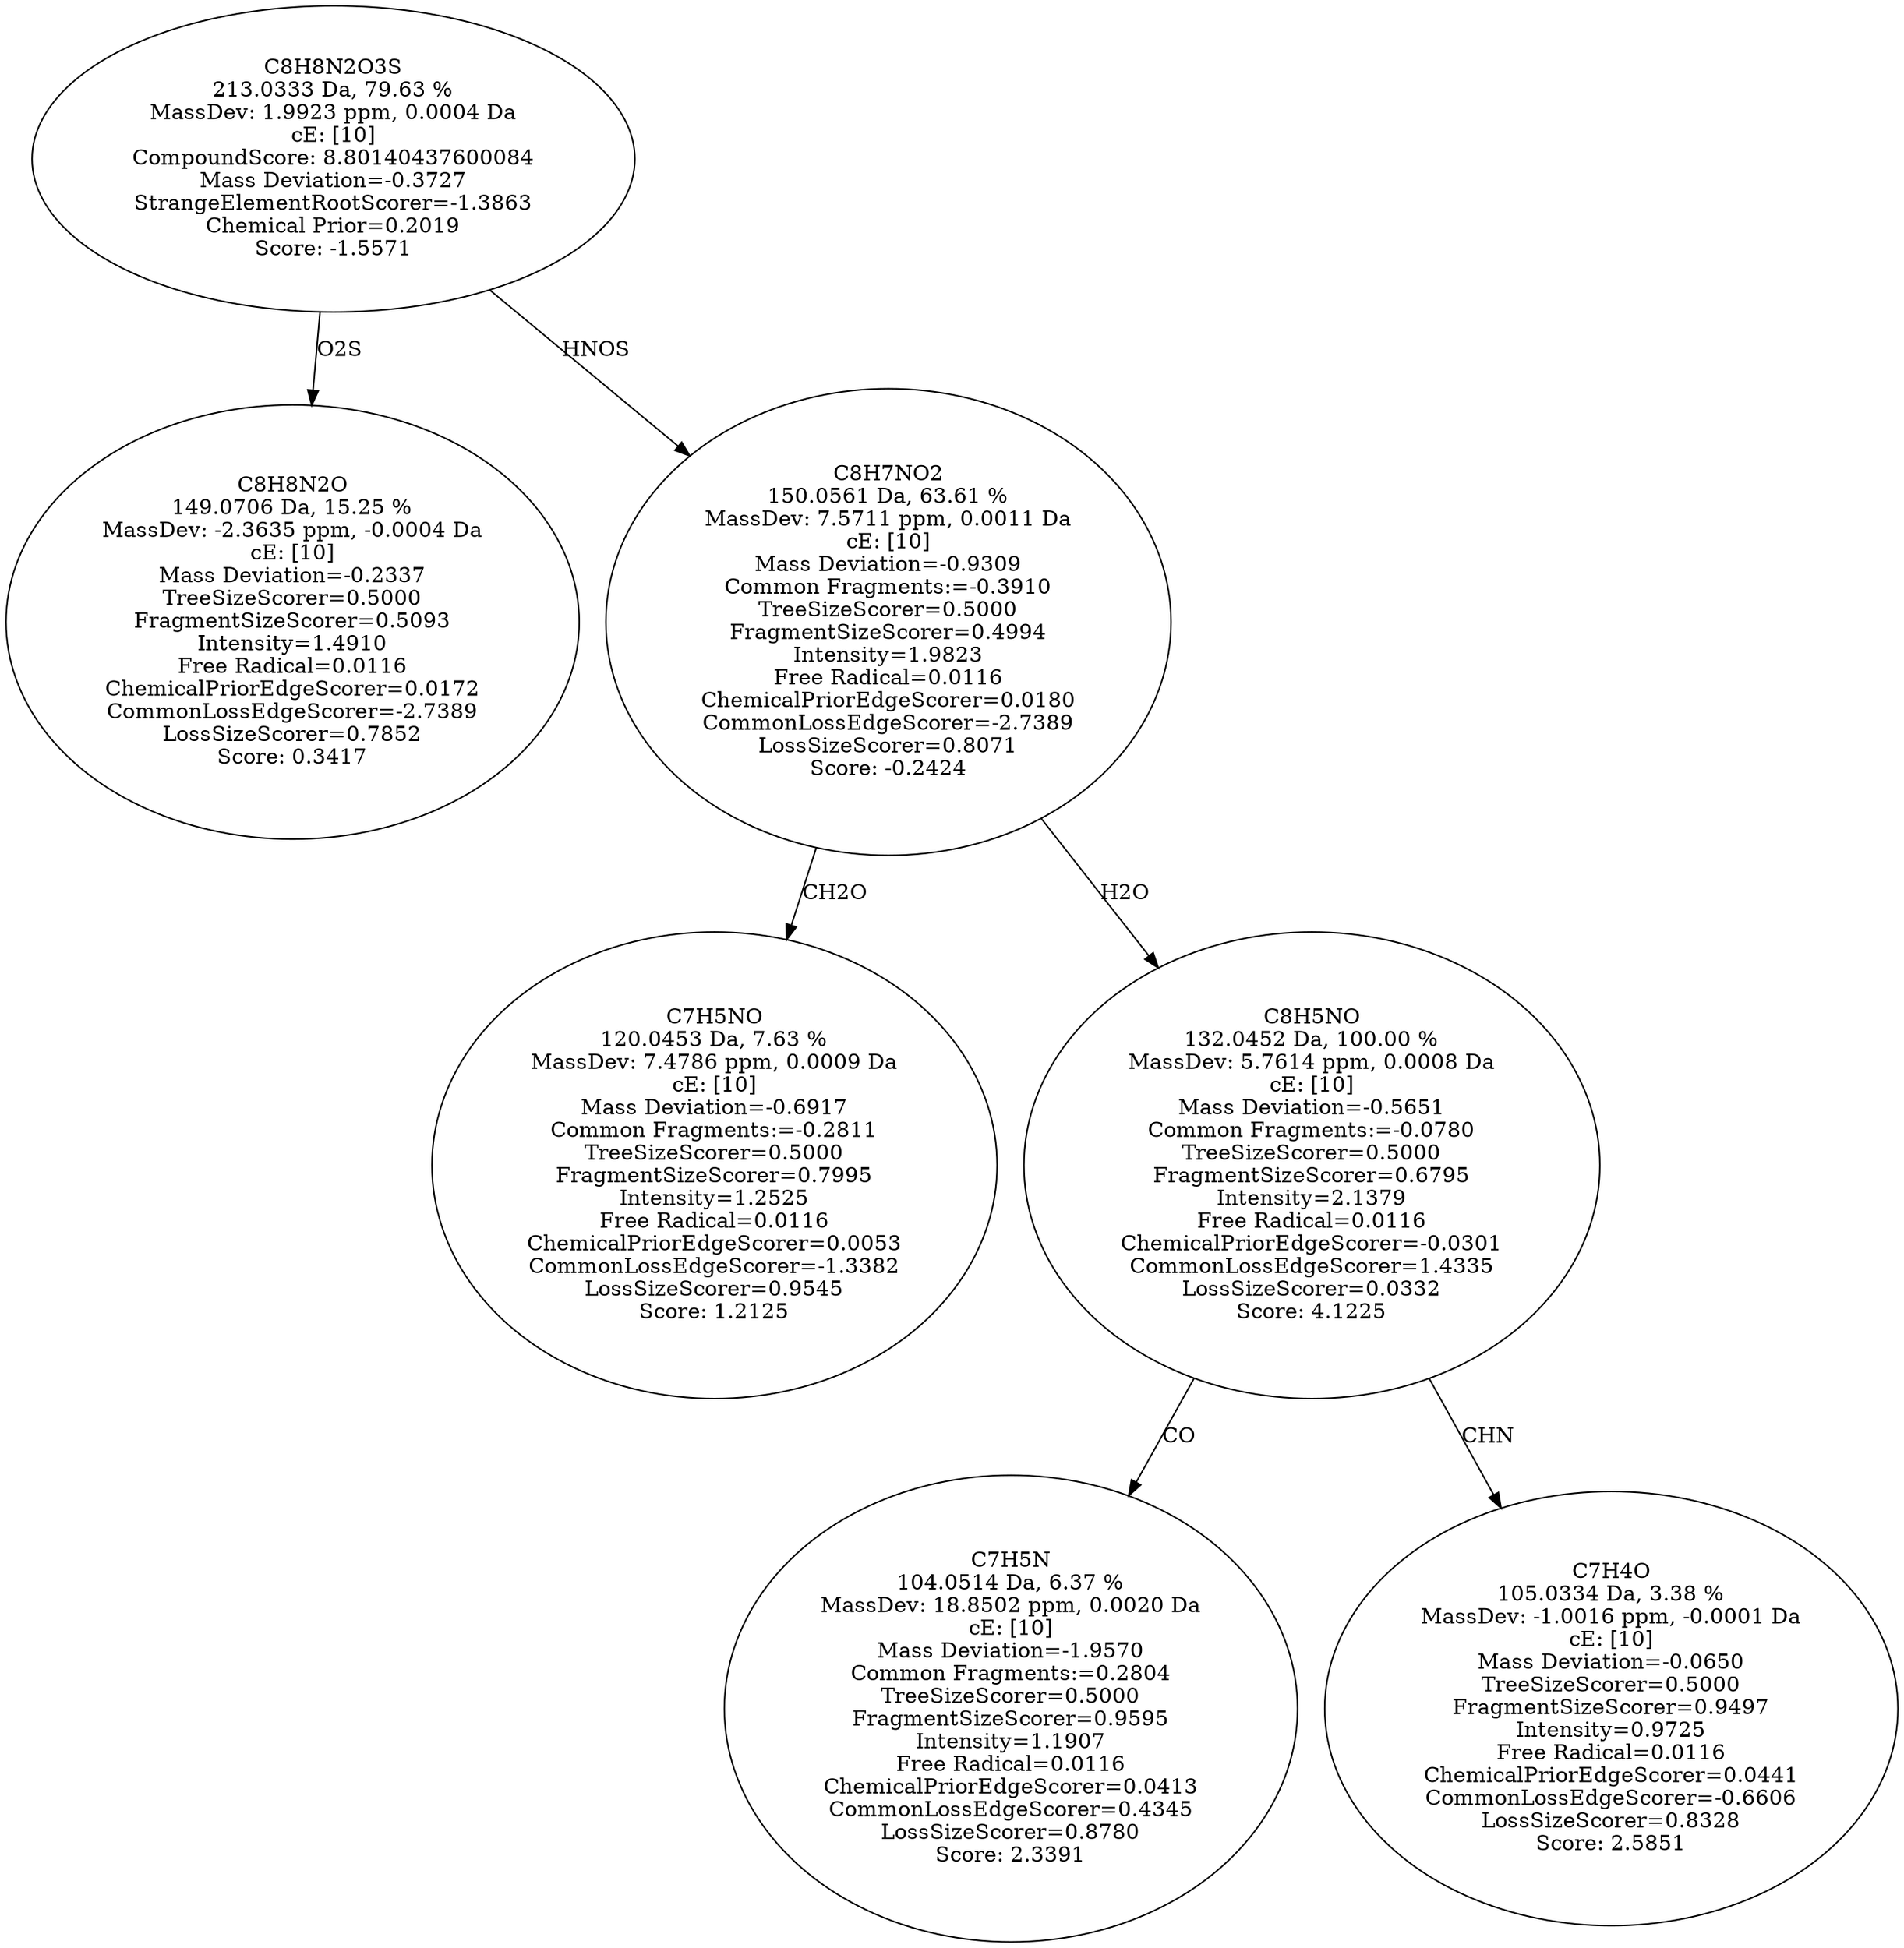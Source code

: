 strict digraph {
v1 [label="C8H8N2O\n149.0706 Da, 15.25 %\nMassDev: -2.3635 ppm, -0.0004 Da\ncE: [10]\nMass Deviation=-0.2337\nTreeSizeScorer=0.5000\nFragmentSizeScorer=0.5093\nIntensity=1.4910\nFree Radical=0.0116\nChemicalPriorEdgeScorer=0.0172\nCommonLossEdgeScorer=-2.7389\nLossSizeScorer=0.7852\nScore: 0.3417"];
v2 [label="C7H5NO\n120.0453 Da, 7.63 %\nMassDev: 7.4786 ppm, 0.0009 Da\ncE: [10]\nMass Deviation=-0.6917\nCommon Fragments:=-0.2811\nTreeSizeScorer=0.5000\nFragmentSizeScorer=0.7995\nIntensity=1.2525\nFree Radical=0.0116\nChemicalPriorEdgeScorer=0.0053\nCommonLossEdgeScorer=-1.3382\nLossSizeScorer=0.9545\nScore: 1.2125"];
v3 [label="C7H5N\n104.0514 Da, 6.37 %\nMassDev: 18.8502 ppm, 0.0020 Da\ncE: [10]\nMass Deviation=-1.9570\nCommon Fragments:=0.2804\nTreeSizeScorer=0.5000\nFragmentSizeScorer=0.9595\nIntensity=1.1907\nFree Radical=0.0116\nChemicalPriorEdgeScorer=0.0413\nCommonLossEdgeScorer=0.4345\nLossSizeScorer=0.8780\nScore: 2.3391"];
v4 [label="C7H4O\n105.0334 Da, 3.38 %\nMassDev: -1.0016 ppm, -0.0001 Da\ncE: [10]\nMass Deviation=-0.0650\nTreeSizeScorer=0.5000\nFragmentSizeScorer=0.9497\nIntensity=0.9725\nFree Radical=0.0116\nChemicalPriorEdgeScorer=0.0441\nCommonLossEdgeScorer=-0.6606\nLossSizeScorer=0.8328\nScore: 2.5851"];
v5 [label="C8H5NO\n132.0452 Da, 100.00 %\nMassDev: 5.7614 ppm, 0.0008 Da\ncE: [10]\nMass Deviation=-0.5651\nCommon Fragments:=-0.0780\nTreeSizeScorer=0.5000\nFragmentSizeScorer=0.6795\nIntensity=2.1379\nFree Radical=0.0116\nChemicalPriorEdgeScorer=-0.0301\nCommonLossEdgeScorer=1.4335\nLossSizeScorer=0.0332\nScore: 4.1225"];
v6 [label="C8H7NO2\n150.0561 Da, 63.61 %\nMassDev: 7.5711 ppm, 0.0011 Da\ncE: [10]\nMass Deviation=-0.9309\nCommon Fragments:=-0.3910\nTreeSizeScorer=0.5000\nFragmentSizeScorer=0.4994\nIntensity=1.9823\nFree Radical=0.0116\nChemicalPriorEdgeScorer=0.0180\nCommonLossEdgeScorer=-2.7389\nLossSizeScorer=0.8071\nScore: -0.2424"];
v7 [label="C8H8N2O3S\n213.0333 Da, 79.63 %\nMassDev: 1.9923 ppm, 0.0004 Da\ncE: [10]\nCompoundScore: 8.80140437600084\nMass Deviation=-0.3727\nStrangeElementRootScorer=-1.3863\nChemical Prior=0.2019\nScore: -1.5571"];
v7 -> v1 [label="O2S"];
v6 -> v2 [label="CH2O"];
v5 -> v3 [label="CO"];
v5 -> v4 [label="CHN"];
v6 -> v5 [label="H2O"];
v7 -> v6 [label="HNOS"];
}
